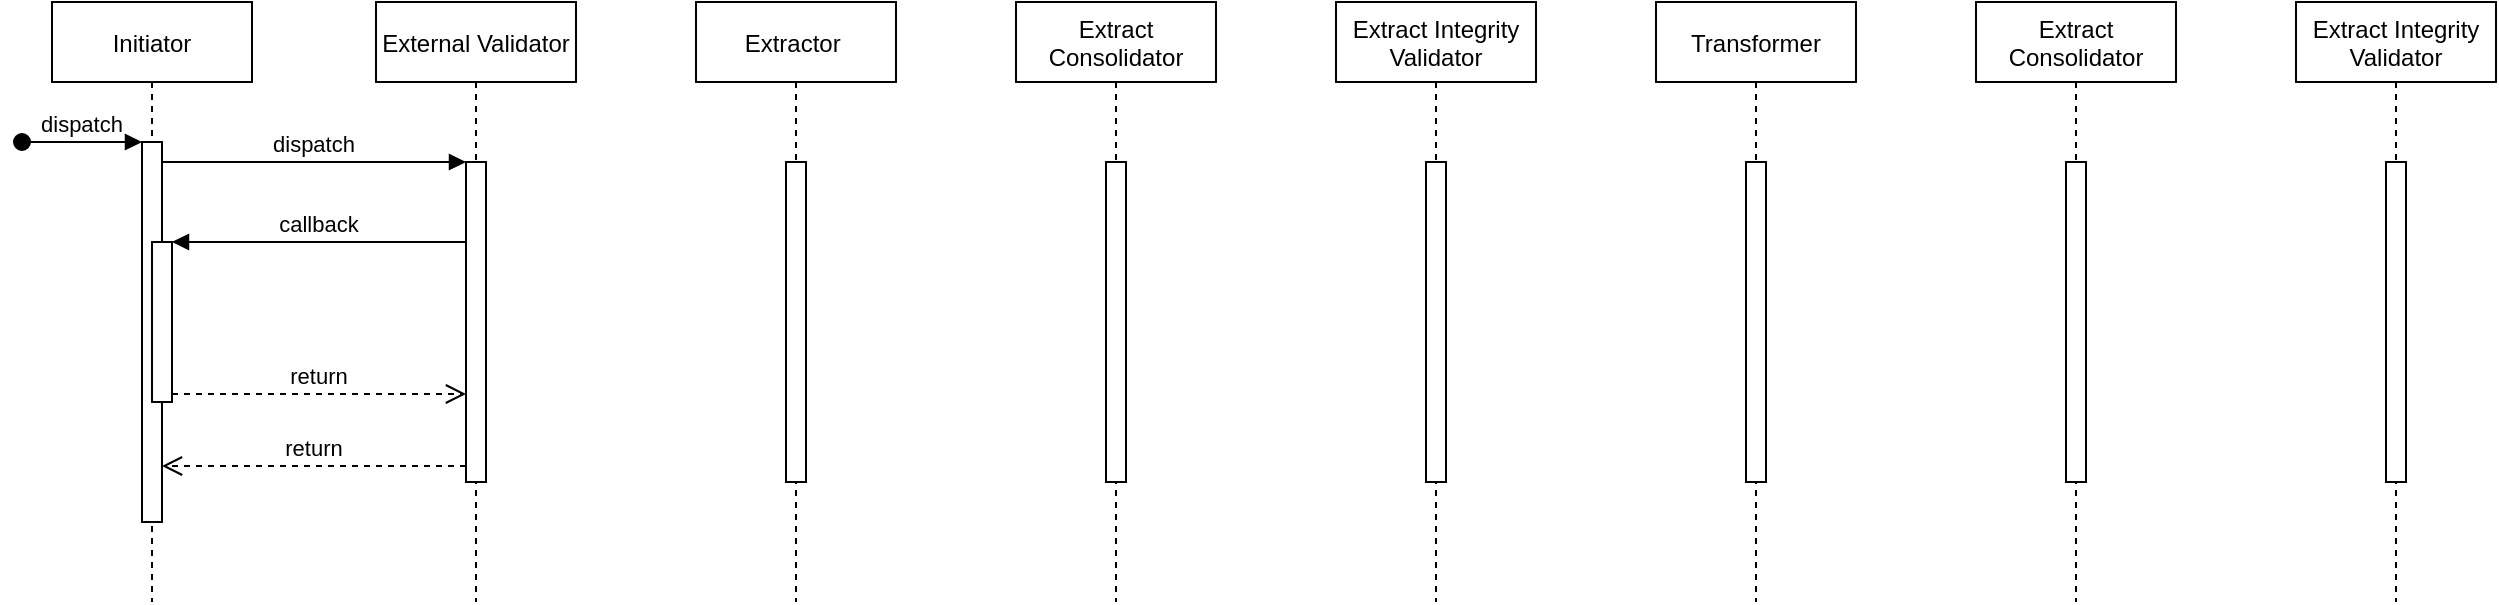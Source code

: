 <mxfile version="17.4.1" type="github">
  <diagram id="kgpKYQtTHZ0yAKxKKP6v" name="Page-1">
    <mxGraphModel dx="1523" dy="855" grid="1" gridSize="10" guides="1" tooltips="1" connect="1" arrows="1" fold="1" page="0" pageScale="1" pageWidth="1100" pageHeight="850" math="0" shadow="0">
      <root>
        <mxCell id="0" />
        <mxCell id="1" parent="0" />
        <mxCell id="3nuBFxr9cyL0pnOWT2aG-1" value="Initiator" style="shape=umlLifeline;perimeter=lifelinePerimeter;container=1;collapsible=0;recursiveResize=0;rounded=0;shadow=0;strokeWidth=1;" parent="1" vertex="1">
          <mxGeometry x="120" y="80" width="100" height="300" as="geometry" />
        </mxCell>
        <mxCell id="3nuBFxr9cyL0pnOWT2aG-2" value="" style="points=[];perimeter=orthogonalPerimeter;rounded=0;shadow=0;strokeWidth=1;" parent="3nuBFxr9cyL0pnOWT2aG-1" vertex="1">
          <mxGeometry x="45" y="70" width="10" height="190" as="geometry" />
        </mxCell>
        <mxCell id="3nuBFxr9cyL0pnOWT2aG-3" value="dispatch" style="verticalAlign=bottom;startArrow=oval;endArrow=block;startSize=8;shadow=0;strokeWidth=1;" parent="3nuBFxr9cyL0pnOWT2aG-1" target="3nuBFxr9cyL0pnOWT2aG-2" edge="1">
          <mxGeometry relative="1" as="geometry">
            <mxPoint x="-15" y="70" as="sourcePoint" />
          </mxGeometry>
        </mxCell>
        <mxCell id="3nuBFxr9cyL0pnOWT2aG-4" value="" style="points=[];perimeter=orthogonalPerimeter;rounded=0;shadow=0;strokeWidth=1;" parent="3nuBFxr9cyL0pnOWT2aG-1" vertex="1">
          <mxGeometry x="50" y="120" width="10" height="80" as="geometry" />
        </mxCell>
        <mxCell id="3nuBFxr9cyL0pnOWT2aG-5" value="External Validator" style="shape=umlLifeline;perimeter=lifelinePerimeter;container=1;collapsible=0;recursiveResize=0;rounded=0;shadow=0;strokeWidth=1;" parent="1" vertex="1">
          <mxGeometry x="282" y="80" width="100" height="300" as="geometry" />
        </mxCell>
        <mxCell id="3nuBFxr9cyL0pnOWT2aG-6" value="" style="points=[];perimeter=orthogonalPerimeter;rounded=0;shadow=0;strokeWidth=1;" parent="3nuBFxr9cyL0pnOWT2aG-5" vertex="1">
          <mxGeometry x="45" y="80" width="10" height="160" as="geometry" />
        </mxCell>
        <mxCell id="3nuBFxr9cyL0pnOWT2aG-7" value="return" style="verticalAlign=bottom;endArrow=open;dashed=1;endSize=8;exitX=0;exitY=0.95;shadow=0;strokeWidth=1;" parent="1" source="3nuBFxr9cyL0pnOWT2aG-6" target="3nuBFxr9cyL0pnOWT2aG-2" edge="1">
          <mxGeometry relative="1" as="geometry">
            <mxPoint x="275" y="236" as="targetPoint" />
          </mxGeometry>
        </mxCell>
        <mxCell id="3nuBFxr9cyL0pnOWT2aG-8" value="dispatch" style="verticalAlign=bottom;endArrow=block;entryX=0;entryY=0;shadow=0;strokeWidth=1;" parent="1" source="3nuBFxr9cyL0pnOWT2aG-2" target="3nuBFxr9cyL0pnOWT2aG-6" edge="1">
          <mxGeometry relative="1" as="geometry">
            <mxPoint x="275" y="160" as="sourcePoint" />
          </mxGeometry>
        </mxCell>
        <mxCell id="3nuBFxr9cyL0pnOWT2aG-9" value="callback" style="verticalAlign=bottom;endArrow=block;entryX=1;entryY=0;shadow=0;strokeWidth=1;" parent="1" source="3nuBFxr9cyL0pnOWT2aG-6" target="3nuBFxr9cyL0pnOWT2aG-4" edge="1">
          <mxGeometry relative="1" as="geometry">
            <mxPoint x="240" y="200" as="sourcePoint" />
          </mxGeometry>
        </mxCell>
        <mxCell id="3nuBFxr9cyL0pnOWT2aG-10" value="return" style="verticalAlign=bottom;endArrow=open;dashed=1;endSize=8;exitX=1;exitY=0.95;shadow=0;strokeWidth=1;" parent="1" source="3nuBFxr9cyL0pnOWT2aG-4" target="3nuBFxr9cyL0pnOWT2aG-6" edge="1">
          <mxGeometry relative="1" as="geometry">
            <mxPoint x="240" y="257" as="targetPoint" />
          </mxGeometry>
        </mxCell>
        <mxCell id="HzI2HXRUVvPbfnvn5LrD-5" value="Extractor " style="shape=umlLifeline;perimeter=lifelinePerimeter;container=1;collapsible=0;recursiveResize=0;rounded=0;shadow=0;strokeWidth=1;" vertex="1" parent="1">
          <mxGeometry x="442" y="80" width="100" height="300" as="geometry" />
        </mxCell>
        <mxCell id="HzI2HXRUVvPbfnvn5LrD-6" value="" style="points=[];perimeter=orthogonalPerimeter;rounded=0;shadow=0;strokeWidth=1;" vertex="1" parent="HzI2HXRUVvPbfnvn5LrD-5">
          <mxGeometry x="45" y="80" width="10" height="160" as="geometry" />
        </mxCell>
        <mxCell id="HzI2HXRUVvPbfnvn5LrD-7" value="Extract &#xa;Consolidator" style="shape=umlLifeline;perimeter=lifelinePerimeter;container=1;collapsible=0;recursiveResize=0;rounded=0;shadow=0;strokeWidth=1;" vertex="1" parent="1">
          <mxGeometry x="602" y="80" width="100" height="300" as="geometry" />
        </mxCell>
        <mxCell id="HzI2HXRUVvPbfnvn5LrD-8" value="" style="points=[];perimeter=orthogonalPerimeter;rounded=0;shadow=0;strokeWidth=1;" vertex="1" parent="HzI2HXRUVvPbfnvn5LrD-7">
          <mxGeometry x="45" y="80" width="10" height="160" as="geometry" />
        </mxCell>
        <mxCell id="HzI2HXRUVvPbfnvn5LrD-9" value="Extract Integrity &#xa;Validator" style="shape=umlLifeline;perimeter=lifelinePerimeter;container=1;collapsible=0;recursiveResize=0;rounded=0;shadow=0;strokeWidth=1;" vertex="1" parent="1">
          <mxGeometry x="762" y="80" width="100" height="300" as="geometry" />
        </mxCell>
        <mxCell id="HzI2HXRUVvPbfnvn5LrD-10" value="" style="points=[];perimeter=orthogonalPerimeter;rounded=0;shadow=0;strokeWidth=1;" vertex="1" parent="HzI2HXRUVvPbfnvn5LrD-9">
          <mxGeometry x="45" y="80" width="10" height="160" as="geometry" />
        </mxCell>
        <mxCell id="HzI2HXRUVvPbfnvn5LrD-11" value="Transformer" style="shape=umlLifeline;perimeter=lifelinePerimeter;container=1;collapsible=0;recursiveResize=0;rounded=0;shadow=0;strokeWidth=1;" vertex="1" parent="1">
          <mxGeometry x="922" y="80" width="100" height="300" as="geometry" />
        </mxCell>
        <mxCell id="HzI2HXRUVvPbfnvn5LrD-12" value="" style="points=[];perimeter=orthogonalPerimeter;rounded=0;shadow=0;strokeWidth=1;" vertex="1" parent="HzI2HXRUVvPbfnvn5LrD-11">
          <mxGeometry x="45" y="80" width="10" height="160" as="geometry" />
        </mxCell>
        <mxCell id="HzI2HXRUVvPbfnvn5LrD-13" value="Extract &#xa;Consolidator" style="shape=umlLifeline;perimeter=lifelinePerimeter;container=1;collapsible=0;recursiveResize=0;rounded=0;shadow=0;strokeWidth=1;" vertex="1" parent="1">
          <mxGeometry x="1082" y="80" width="100" height="300" as="geometry" />
        </mxCell>
        <mxCell id="HzI2HXRUVvPbfnvn5LrD-14" value="" style="points=[];perimeter=orthogonalPerimeter;rounded=0;shadow=0;strokeWidth=1;" vertex="1" parent="HzI2HXRUVvPbfnvn5LrD-13">
          <mxGeometry x="45" y="80" width="10" height="160" as="geometry" />
        </mxCell>
        <mxCell id="HzI2HXRUVvPbfnvn5LrD-15" value="Extract Integrity &#xa;Validator" style="shape=umlLifeline;perimeter=lifelinePerimeter;container=1;collapsible=0;recursiveResize=0;rounded=0;shadow=0;strokeWidth=1;" vertex="1" parent="1">
          <mxGeometry x="1242" y="80" width="100" height="300" as="geometry" />
        </mxCell>
        <mxCell id="HzI2HXRUVvPbfnvn5LrD-16" value="" style="points=[];perimeter=orthogonalPerimeter;rounded=0;shadow=0;strokeWidth=1;" vertex="1" parent="HzI2HXRUVvPbfnvn5LrD-15">
          <mxGeometry x="45" y="80" width="10" height="160" as="geometry" />
        </mxCell>
      </root>
    </mxGraphModel>
  </diagram>
</mxfile>
